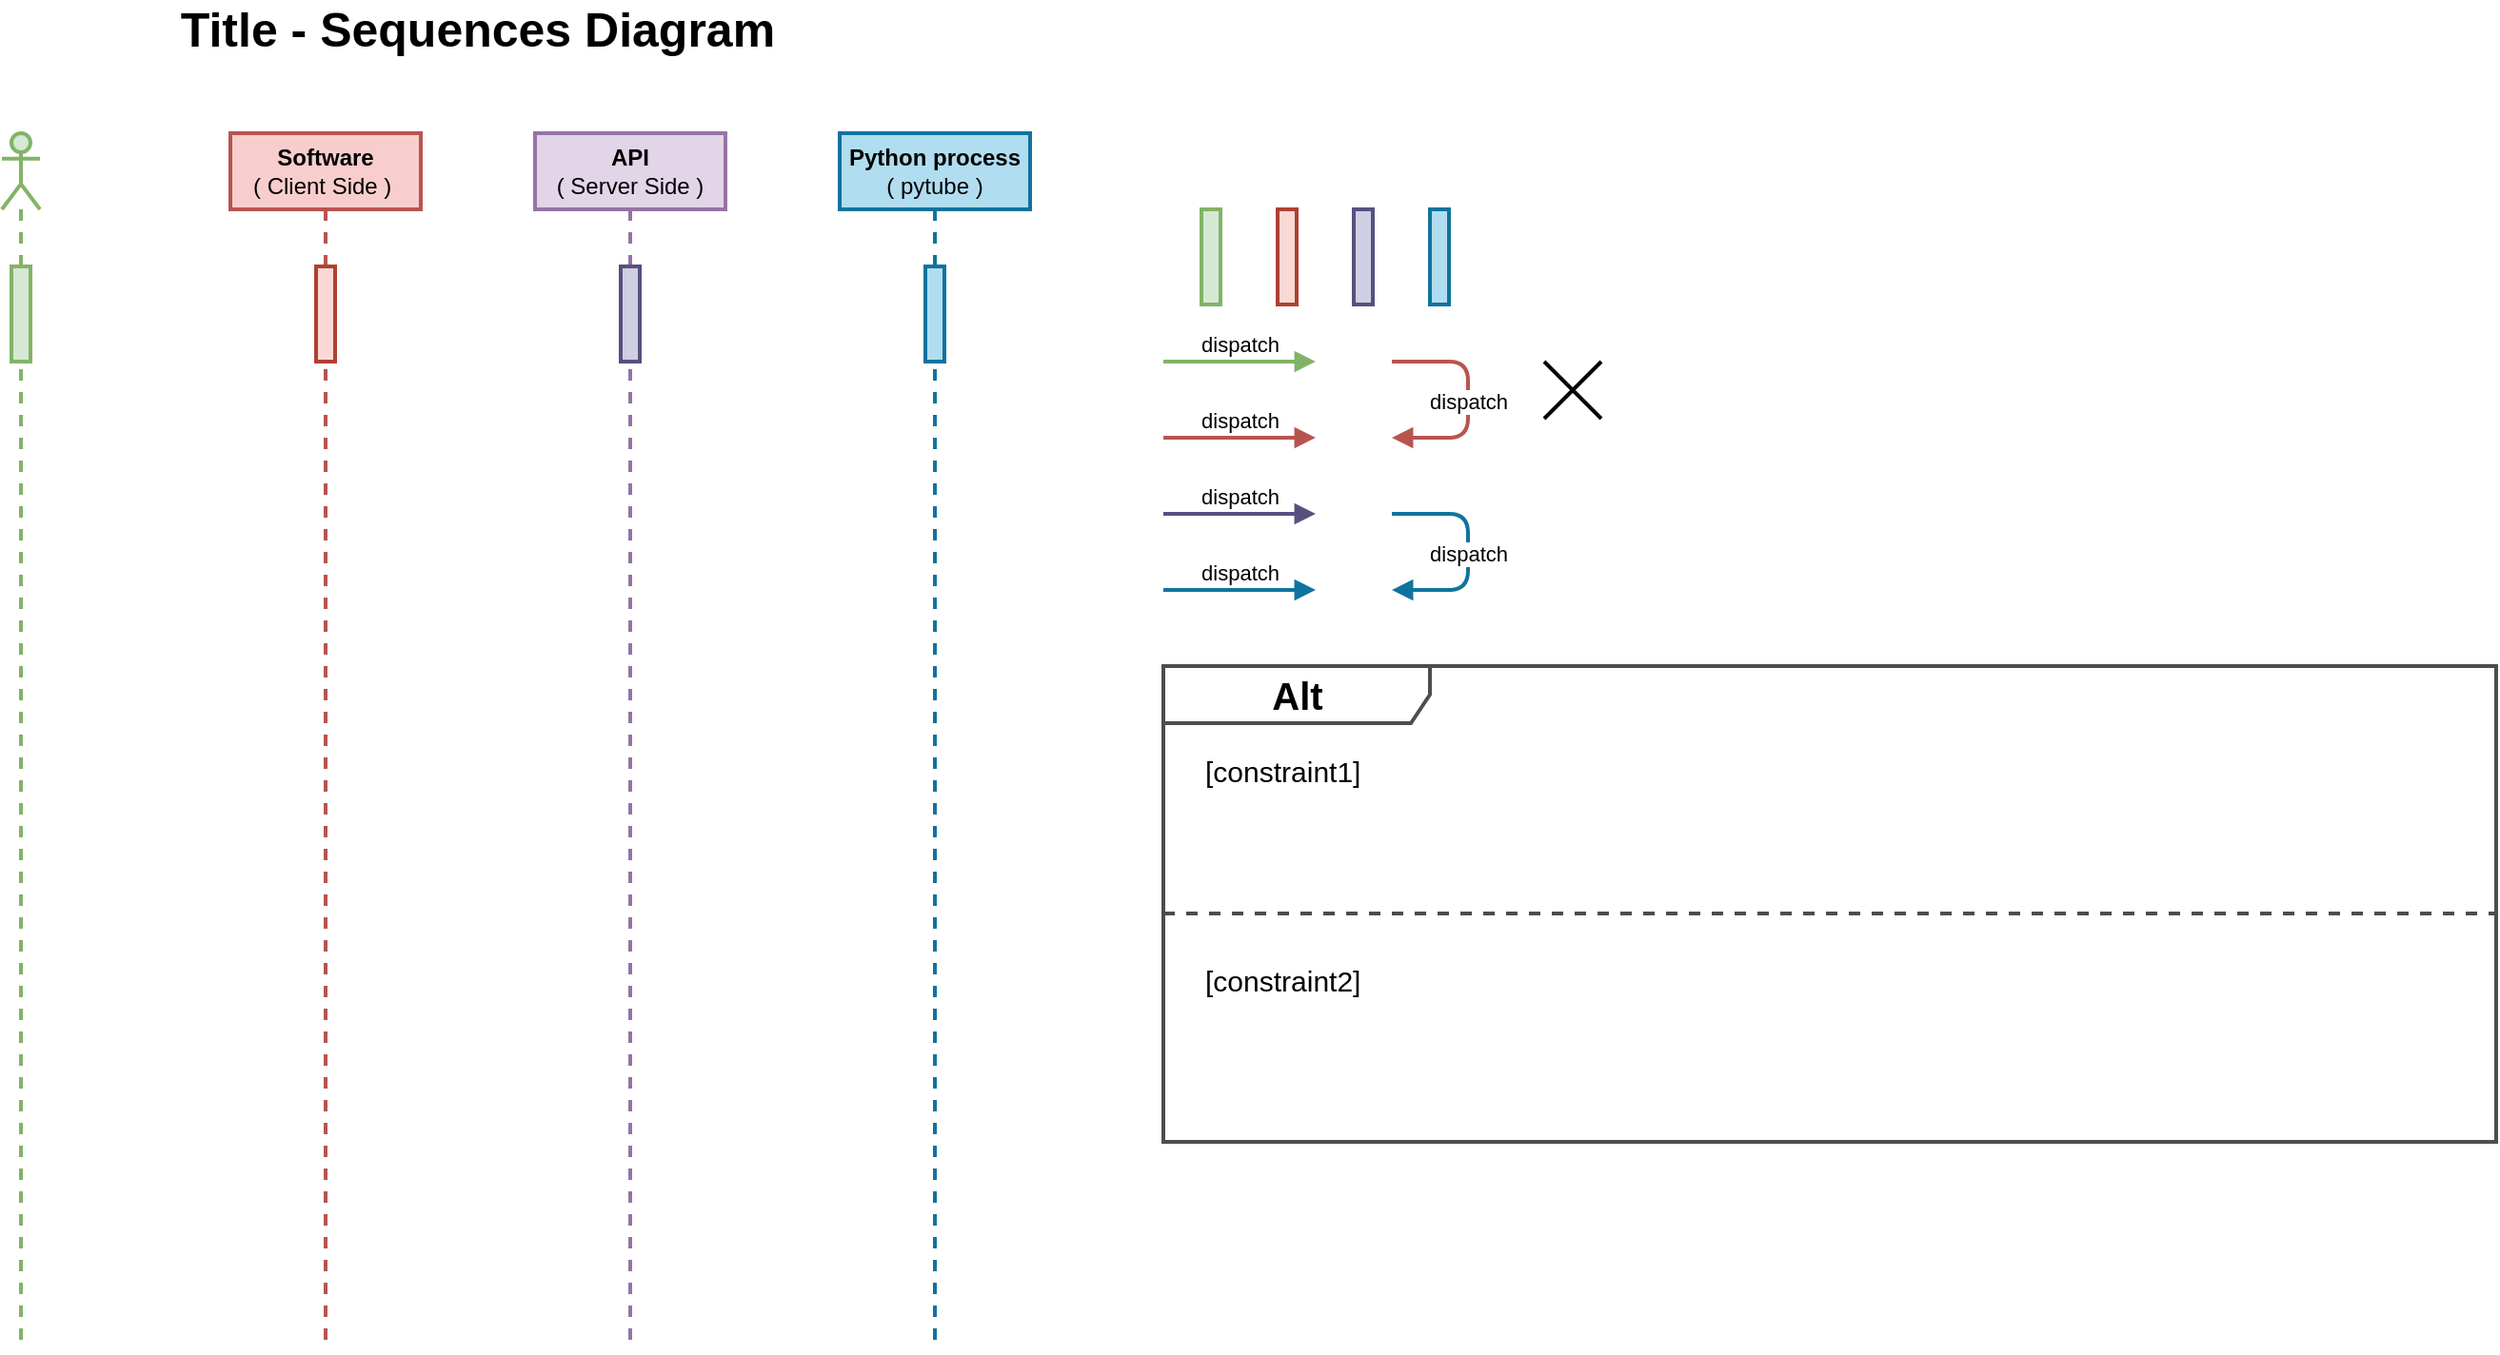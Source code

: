 <mxfile>
    <diagram id="Sv7ANccjvepn01_EJuH9" name="Page-1">
        <mxGraphModel dx="668" dy="387" grid="1" gridSize="10" guides="1" tooltips="1" connect="1" arrows="1" fold="1" page="1" pageScale="1" pageWidth="1169" pageHeight="827" background="#ffffff" math="0" shadow="0">
            <root>
                <mxCell id="0"/>
                <mxCell id="1" parent="0"/>
                <mxCell id="2" value="" style="shape=umlLifeline;participant=umlActor;perimeter=lifelinePerimeter;whiteSpace=wrap;html=1;container=0;collapsible=0;recursiveResize=0;verticalAlign=top;spacingTop=36;outlineConnect=0;strokeWidth=2;strokeColor=#82b366;fillColor=#d5e8d4;" parent="1" vertex="1">
                    <mxGeometry x="150" y="120" width="20" height="640" as="geometry"/>
                </mxCell>
                <mxCell id="3" value="&lt;b&gt;Software&lt;/b&gt;&lt;br&gt;( Client Side )&amp;nbsp;" style="shape=umlLifeline;perimeter=lifelinePerimeter;whiteSpace=wrap;html=1;container=1;collapsible=0;recursiveResize=0;outlineConnect=0;strokeColor=#b85450;strokeWidth=2;fillColor=#f8cecc;fontColor=#000000;" parent="1" vertex="1">
                    <mxGeometry x="270" y="120" width="100" height="640" as="geometry"/>
                </mxCell>
                <mxCell id="9" value="" style="html=1;points=[];perimeter=orthogonalPerimeter;strokeColor=#ae4132;strokeWidth=2;fillColor=#fad9d5;" parent="3" vertex="1">
                    <mxGeometry x="45" y="70" width="10" height="50" as="geometry"/>
                </mxCell>
                <mxCell id="4" value="&lt;b&gt;API&lt;/b&gt;&lt;br&gt;( Server Side )" style="shape=umlLifeline;perimeter=lifelinePerimeter;whiteSpace=wrap;html=1;container=1;collapsible=0;recursiveResize=0;outlineConnect=0;strokeColor=#9673a6;strokeWidth=2;fillColor=#e1d5e7;fontColor=#000000;" parent="1" vertex="1">
                    <mxGeometry x="430" y="120" width="100" height="640" as="geometry"/>
                </mxCell>
                <mxCell id="10" value="" style="html=1;points=[];perimeter=orthogonalPerimeter;strokeColor=#56517e;strokeWidth=2;fillColor=#d0cee2;" parent="4" vertex="1">
                    <mxGeometry x="45" y="70" width="10" height="50" as="geometry"/>
                </mxCell>
                <mxCell id="5" value="&lt;b&gt;Python process&lt;/b&gt;&lt;br&gt;( pytube )" style="shape=umlLifeline;perimeter=lifelinePerimeter;whiteSpace=wrap;html=1;container=1;collapsible=0;recursiveResize=0;outlineConnect=0;strokeColor=#10739e;strokeWidth=2;fillColor=#b1ddf0;fontColor=#000000;" parent="1" vertex="1">
                    <mxGeometry x="590" y="120" width="100" height="640" as="geometry"/>
                </mxCell>
                <mxCell id="11" value="" style="html=1;points=[];perimeter=orthogonalPerimeter;strokeColor=#10739e;strokeWidth=2;fillColor=#b1ddf0;" parent="5" vertex="1">
                    <mxGeometry x="45" y="70" width="10" height="50" as="geometry"/>
                </mxCell>
                <mxCell id="12" value="" style="html=1;points=[];perimeter=orthogonalPerimeter;strokeColor=#82b366;strokeWidth=2;fillColor=#d5e8d4;" parent="1" vertex="1">
                    <mxGeometry x="780" y="160" width="10" height="50" as="geometry"/>
                </mxCell>
                <mxCell id="13" value="" style="html=1;points=[];perimeter=orthogonalPerimeter;strokeColor=#ae4132;strokeWidth=2;fillColor=#fad9d5;" parent="1" vertex="1">
                    <mxGeometry x="820" y="160" width="10" height="50" as="geometry"/>
                </mxCell>
                <mxCell id="14" value="" style="html=1;points=[];perimeter=orthogonalPerimeter;strokeColor=#56517e;strokeWidth=2;fillColor=#d0cee2;" parent="1" vertex="1">
                    <mxGeometry x="860" y="160" width="10" height="50" as="geometry"/>
                </mxCell>
                <mxCell id="15" value="" style="html=1;points=[];perimeter=orthogonalPerimeter;strokeColor=#10739e;strokeWidth=2;fillColor=#b1ddf0;" parent="1" vertex="1">
                    <mxGeometry x="900" y="160" width="10" height="50" as="geometry"/>
                </mxCell>
                <mxCell id="16" value="dispatch" style="html=1;verticalAlign=bottom;endArrow=block;fontColor=#000000;labelBackgroundColor=none;strokeWidth=2;fillColor=#d5e8d4;gradientColor=#97d077;strokeColor=#82b366;" parent="1" edge="1">
                    <mxGeometry width="80" relative="1" as="geometry">
                        <mxPoint x="760" y="240" as="sourcePoint"/>
                        <mxPoint x="840" y="240" as="targetPoint"/>
                    </mxGeometry>
                </mxCell>
                <mxCell id="17" value="dispatch" style="html=1;verticalAlign=bottom;endArrow=block;fontColor=#000000;labelBackgroundColor=none;strokeWidth=2;fillColor=#f8cecc;strokeColor=#b85450;" parent="1" edge="1">
                    <mxGeometry width="80" relative="1" as="geometry">
                        <mxPoint x="760.0" y="280" as="sourcePoint"/>
                        <mxPoint x="840.0" y="280" as="targetPoint"/>
                    </mxGeometry>
                </mxCell>
                <mxCell id="18" value="dispatch" style="html=1;verticalAlign=bottom;endArrow=block;fontColor=#000000;labelBackgroundColor=none;strokeWidth=2;fillColor=#d0cee2;strokeColor=#56517e;" parent="1" edge="1">
                    <mxGeometry width="80" relative="1" as="geometry">
                        <mxPoint x="760.0" y="320" as="sourcePoint"/>
                        <mxPoint x="840.0" y="320" as="targetPoint"/>
                    </mxGeometry>
                </mxCell>
                <mxCell id="19" value="dispatch" style="html=1;verticalAlign=bottom;endArrow=block;fontColor=#000000;labelBackgroundColor=none;strokeWidth=2;fillColor=#b1ddf0;strokeColor=#10739e;" parent="1" edge="1">
                    <mxGeometry width="80" relative="1" as="geometry">
                        <mxPoint x="760.0" y="360" as="sourcePoint"/>
                        <mxPoint x="840.0" y="360" as="targetPoint"/>
                    </mxGeometry>
                </mxCell>
                <mxCell id="22" value="dispatch" style="html=1;verticalAlign=bottom;endArrow=block;fontColor=#000000;labelBackgroundColor=#FFFFFF;strokeWidth=2;fillColor=#b1ddf0;strokeColor=#10739e;" parent="1" edge="1">
                    <mxGeometry x="0.167" width="80" relative="1" as="geometry">
                        <mxPoint x="880.0" y="320" as="sourcePoint"/>
                        <mxPoint x="880" y="360" as="targetPoint"/>
                        <Array as="points">
                            <mxPoint x="920" y="320"/>
                            <mxPoint x="920" y="360"/>
                        </Array>
                        <mxPoint as="offset"/>
                    </mxGeometry>
                </mxCell>
                <mxCell id="23" value="dispatch" style="html=1;verticalAlign=bottom;endArrow=block;fontColor=#000000;labelBackgroundColor=#FFFFFF;strokeWidth=2;fillColor=#f8cecc;strokeColor=#b85450;" parent="1" edge="1">
                    <mxGeometry x="0.167" width="80" relative="1" as="geometry">
                        <mxPoint x="880.0" y="240" as="sourcePoint"/>
                        <mxPoint x="880" y="280" as="targetPoint"/>
                        <Array as="points">
                            <mxPoint x="920" y="240"/>
                            <mxPoint x="920" y="280"/>
                        </Array>
                        <mxPoint as="offset"/>
                    </mxGeometry>
                </mxCell>
                <mxCell id="24" value="Title - Sequences Diagram" style="text;align=center;fontStyle=1;verticalAlign=middle;spacingLeft=3;spacingRight=3;strokeColor=none;rotatable=0;points=[[0,0.5],[1,0.5]];portConstraint=eastwest;fontColor=#000000;fontSize=25;" parent="1" vertex="1">
                    <mxGeometry x="360" y="50" width="80" height="26" as="geometry"/>
                </mxCell>
                <mxCell id="25" value="&lt;b&gt;&lt;font style=&quot;font-size: 20px&quot;&gt;Alt&lt;/font&gt;&lt;/b&gt;" style="shape=umlFrame;tabWidth=110;tabHeight=30;tabPosition=left;html=1;boundedLbl=1;labelInHeader=1;width=140;height=30;fillColor=none;strokeColor=#4D4D4D;strokeWidth=2;fontColor=#000000;" parent="1" vertex="1">
                    <mxGeometry x="760" y="400" width="700" height="250" as="geometry"/>
                </mxCell>
                <mxCell id="26" value="[constraint1]" style="text;fontColor=#000000;fontSize=15;" parent="25" vertex="1">
                    <mxGeometry width="100" height="20" relative="1" as="geometry">
                        <mxPoint x="20" y="40" as="offset"/>
                    </mxGeometry>
                </mxCell>
                <mxCell id="27" value="[constraint2]" style="line;strokeWidth=2;dashed=1;labelPosition=center;verticalLabelPosition=bottom;align=left;verticalAlign=top;spacingLeft=20;spacingTop=15;fontColor=#000000;strokeColor=#4D4D4D;labelBackgroundColor=none;fontSize=15;" parent="25" vertex="1">
                    <mxGeometry y="125" width="700" height="10" as="geometry"/>
                </mxCell>
                <mxCell id="6" value="" style="html=1;points=[];perimeter=orthogonalPerimeter;strokeColor=#82b366;strokeWidth=2;fillColor=#d5e8d4;" parent="1" vertex="1">
                    <mxGeometry x="155" y="190" width="10" height="50" as="geometry"/>
                </mxCell>
                <mxCell id="29" value="" style="shape=umlDestroy;strokeColor=#000000;strokeWidth=2;" vertex="1" parent="1">
                    <mxGeometry x="960" y="240" width="30" height="30" as="geometry"/>
                </mxCell>
            </root>
        </mxGraphModel>
    </diagram>
</mxfile>